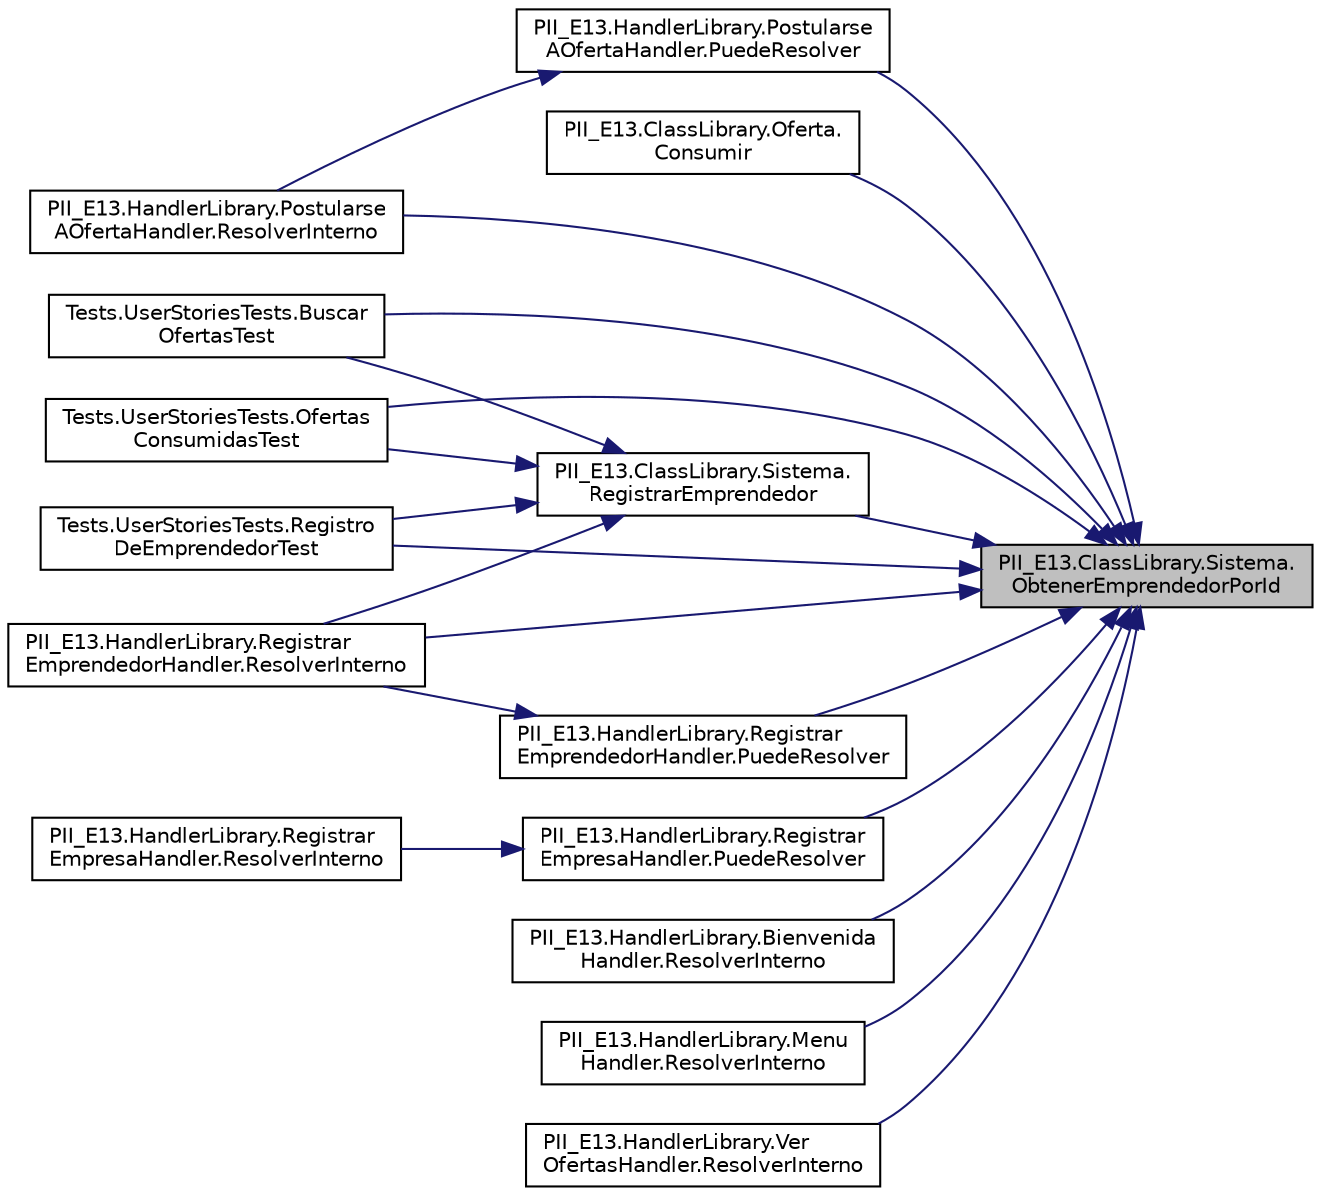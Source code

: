 digraph "PII_E13.ClassLibrary.Sistema.ObtenerEmprendedorPorId"
{
 // INTERACTIVE_SVG=YES
 // LATEX_PDF_SIZE
  edge [fontname="Helvetica",fontsize="10",labelfontname="Helvetica",labelfontsize="10"];
  node [fontname="Helvetica",fontsize="10",shape=record];
  rankdir="RL";
  Node1 [label="PII_E13.ClassLibrary.Sistema.\lObtenerEmprendedorPorId",height=0.2,width=0.4,color="black", fillcolor="grey75", style="filled", fontcolor="black",tooltip="Recupera una instancia de Emprendedor de la lista de emprendedores utilizando su id y una id dada."];
  Node1 -> Node2 [dir="back",color="midnightblue",fontsize="10",style="solid",fontname="Helvetica"];
  Node2 [label="Tests.UserStoriesTests.Buscar\lOfertasTest",height=0.2,width=0.4,color="black", fillcolor="white", style="filled",URL="$classTests_1_1UserStoriesTests.html#a888802d225bbd72618f9c5632594f6b3",tooltip="Prueba para la historia de usuario 8: Búsqueda de ofertas."];
  Node1 -> Node3 [dir="back",color="midnightblue",fontsize="10",style="solid",fontname="Helvetica"];
  Node3 [label="PII_E13.ClassLibrary.Oferta.\lConsumir",height=0.2,width=0.4,color="black", fillcolor="white", style="filled",URL="$classPII__E13_1_1ClassLibrary_1_1Oferta.html#afff3b526374d1304203a3e1712deac64",tooltip="Añade a la id de una instancia de Oferta a la lista de ofertas consumidas de una instancia de Emprend..."];
  Node1 -> Node4 [dir="back",color="midnightblue",fontsize="10",style="solid",fontname="Helvetica"];
  Node4 [label="Tests.UserStoriesTests.Ofertas\lConsumidasTest",height=0.2,width=0.4,color="black", fillcolor="white", style="filled",URL="$classTests_1_1UserStoriesTests.html#a56183ee941eacef1a4254623135a3742",tooltip="Prueba para la historia de usuario 12: Ofertas consumidas por emprendedor"];
  Node1 -> Node5 [dir="back",color="midnightblue",fontsize="10",style="solid",fontname="Helvetica"];
  Node5 [label="PII_E13.HandlerLibrary.Postularse\lAOfertaHandler.PuedeResolver",height=0.2,width=0.4,color="black", fillcolor="white", style="filled",URL="$classPII__E13_1_1HandlerLibrary_1_1PostularseAOfertaHandler.html#a5d6ad17f31c3cd55e5165c5e5f438c66",tooltip="Determina si este \"handler\" puede procesar el mensaje. En la clase base se utiliza procesado de lengu..."];
  Node5 -> Node6 [dir="back",color="midnightblue",fontsize="10",style="solid",fontname="Helvetica"];
  Node6 [label="PII_E13.HandlerLibrary.Postularse\lAOfertaHandler.ResolverInterno",height=0.2,width=0.4,color="black", fillcolor="white", style="filled",URL="$classPII__E13_1_1HandlerLibrary_1_1PostularseAOfertaHandler.html#a7ff0855ef8e7ff795c9c7d7a339bc0e8",tooltip="La clase procesa el mensaje y retorna true o no lo procesa y retorna false."];
  Node1 -> Node7 [dir="back",color="midnightblue",fontsize="10",style="solid",fontname="Helvetica"];
  Node7 [label="PII_E13.HandlerLibrary.Registrar\lEmprendedorHandler.PuedeResolver",height=0.2,width=0.4,color="black", fillcolor="white", style="filled",URL="$classPII__E13_1_1HandlerLibrary_1_1RegistrarEmprendedorHandler.html#af2e02b0594c54fe1d035282076b979a6",tooltip="Determina si este \"handler\" puede procesar el mensaje."];
  Node7 -> Node8 [dir="back",color="midnightblue",fontsize="10",style="solid",fontname="Helvetica"];
  Node8 [label="PII_E13.HandlerLibrary.Registrar\lEmprendedorHandler.ResolverInterno",height=0.2,width=0.4,color="black", fillcolor="white", style="filled",URL="$classPII__E13_1_1HandlerLibrary_1_1RegistrarEmprendedorHandler.html#a62da6402a029bdceabf36b8f4040ec24",tooltip="La clase procesa el mensaje y retorna true o no lo procesa y retorna false."];
  Node1 -> Node9 [dir="back",color="midnightblue",fontsize="10",style="solid",fontname="Helvetica"];
  Node9 [label="PII_E13.HandlerLibrary.Registrar\lEmpresaHandler.PuedeResolver",height=0.2,width=0.4,color="black", fillcolor="white", style="filled",URL="$classPII__E13_1_1HandlerLibrary_1_1RegistrarEmpresaHandler.html#a67c1bc2f107155b1744d0975185c960b",tooltip="Determina si este \"handler\" puede procesar el mensaje."];
  Node9 -> Node10 [dir="back",color="midnightblue",fontsize="10",style="solid",fontname="Helvetica"];
  Node10 [label="PII_E13.HandlerLibrary.Registrar\lEmpresaHandler.ResolverInterno",height=0.2,width=0.4,color="black", fillcolor="white", style="filled",URL="$classPII__E13_1_1HandlerLibrary_1_1RegistrarEmpresaHandler.html#a6a1df189b1a40e26aed19f54cafc301e",tooltip="La clase procesa el mensaje y retorna true o no lo procesa y retorna false."];
  Node1 -> Node11 [dir="back",color="midnightblue",fontsize="10",style="solid",fontname="Helvetica"];
  Node11 [label="PII_E13.ClassLibrary.Sistema.\lRegistrarEmprendedor",height=0.2,width=0.4,color="black", fillcolor="white", style="filled",URL="$classPII__E13_1_1ClassLibrary_1_1Sistema.html#af28d39800c5b7dbe62aff7af8fb6420a",tooltip="Registra un nuevo Emprendedor en el sistema."];
  Node11 -> Node2 [dir="back",color="midnightblue",fontsize="10",style="solid",fontname="Helvetica"];
  Node11 -> Node4 [dir="back",color="midnightblue",fontsize="10",style="solid",fontname="Helvetica"];
  Node11 -> Node12 [dir="back",color="midnightblue",fontsize="10",style="solid",fontname="Helvetica"];
  Node12 [label="Tests.UserStoriesTests.Registro\lDeEmprendedorTest",height=0.2,width=0.4,color="black", fillcolor="white", style="filled",URL="$classTests_1_1UserStoriesTests.html#aa6671f3e6af77f56846ad0c722b81e80",tooltip="Prueba para las historias de usuario 1 y 7: registro de un emprendedor en el sistema."];
  Node11 -> Node8 [dir="back",color="midnightblue",fontsize="10",style="solid",fontname="Helvetica"];
  Node1 -> Node12 [dir="back",color="midnightblue",fontsize="10",style="solid",fontname="Helvetica"];
  Node1 -> Node13 [dir="back",color="midnightblue",fontsize="10",style="solid",fontname="Helvetica"];
  Node13 [label="PII_E13.HandlerLibrary.Bienvenida\lHandler.ResolverInterno",height=0.2,width=0.4,color="black", fillcolor="white", style="filled",URL="$classPII__E13_1_1HandlerLibrary_1_1BienvenidaHandler.html#a3f1eca6f07052255b42e134cbec70b51",tooltip="La clase procesa el mensaje y retorna true o no lo procesa y retorna false."];
  Node1 -> Node14 [dir="back",color="midnightblue",fontsize="10",style="solid",fontname="Helvetica"];
  Node14 [label="PII_E13.HandlerLibrary.Menu\lHandler.ResolverInterno",height=0.2,width=0.4,color="black", fillcolor="white", style="filled",URL="$classPII__E13_1_1HandlerLibrary_1_1MenuHandler.html#a829453c1f723052ddeeb7ac74d65cf45",tooltip="La clase procesa el mensaje y retorna true o no lo procesa y retorna false."];
  Node1 -> Node6 [dir="back",color="midnightblue",fontsize="10",style="solid",fontname="Helvetica"];
  Node1 -> Node8 [dir="back",color="midnightblue",fontsize="10",style="solid",fontname="Helvetica"];
  Node1 -> Node15 [dir="back",color="midnightblue",fontsize="10",style="solid",fontname="Helvetica"];
  Node15 [label="PII_E13.HandlerLibrary.Ver\lOfertasHandler.ResolverInterno",height=0.2,width=0.4,color="black", fillcolor="white", style="filled",URL="$classPII__E13_1_1HandlerLibrary_1_1VerOfertasHandler.html#abcb52a35f2cd0445f60740c87d3a2bce",tooltip="La clase procesa el mensaje y retorna true o no lo procesa y retorna false."];
}

